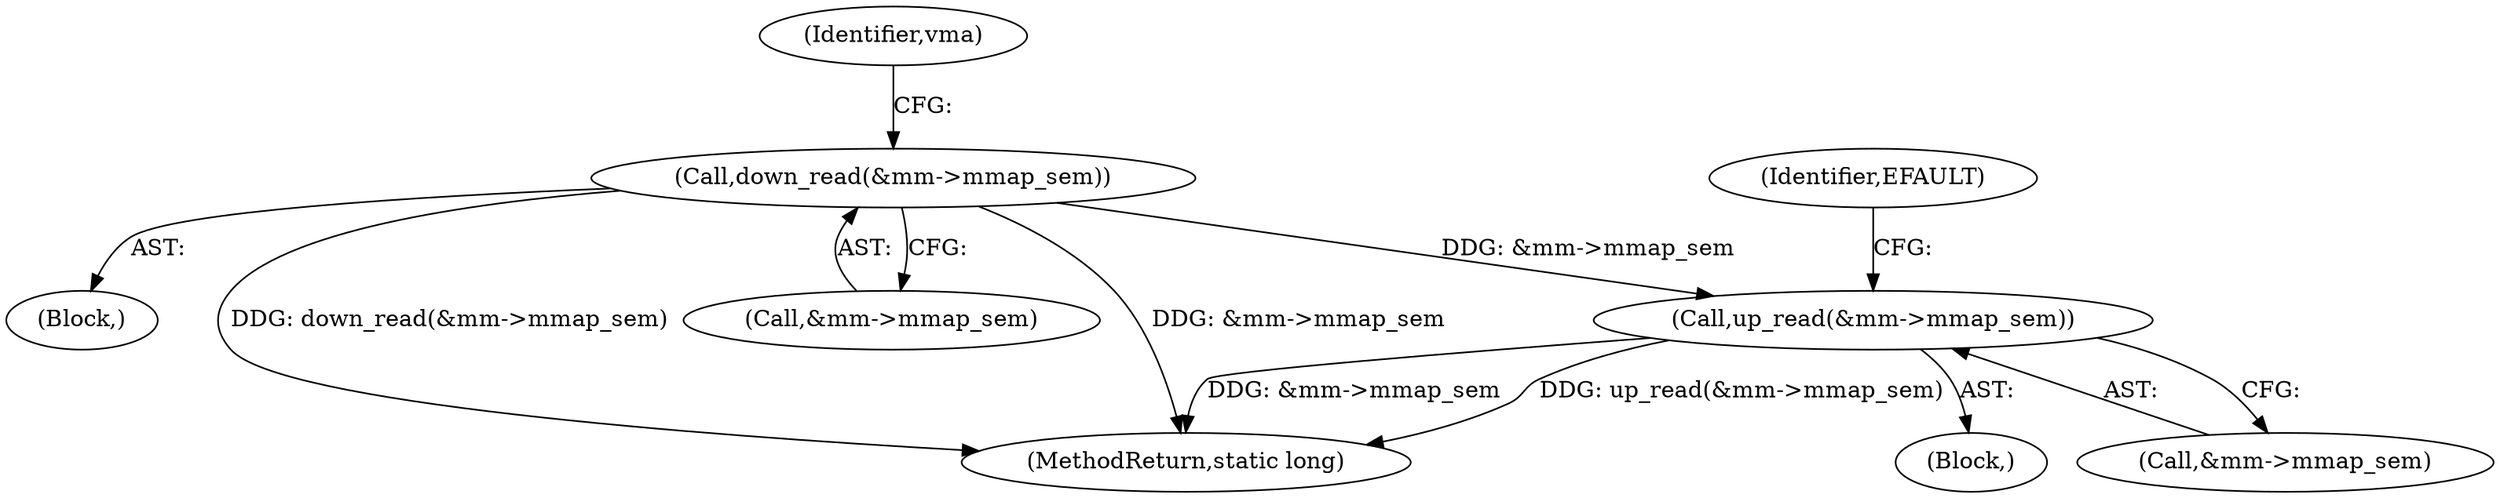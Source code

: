 digraph "0_linux_73223e4e2e3867ebf033a5a8eb2e5df0158ccc99@API" {
"1000174" [label="(Call,down_read(&mm->mmap_sem))"];
"1000191" [label="(Call,up_read(&mm->mmap_sem))"];
"1000174" [label="(Call,down_read(&mm->mmap_sem))"];
"1000180" [label="(Identifier,vma)"];
"1000365" [label="(MethodReturn,static long)"];
"1000191" [label="(Call,up_read(&mm->mmap_sem))"];
"1000173" [label="(Block,)"];
"1000192" [label="(Call,&mm->mmap_sem)"];
"1000190" [label="(Block,)"];
"1000175" [label="(Call,&mm->mmap_sem)"];
"1000198" [label="(Identifier,EFAULT)"];
"1000174" -> "1000173"  [label="AST: "];
"1000174" -> "1000175"  [label="CFG: "];
"1000175" -> "1000174"  [label="AST: "];
"1000180" -> "1000174"  [label="CFG: "];
"1000174" -> "1000365"  [label="DDG: down_read(&mm->mmap_sem)"];
"1000174" -> "1000365"  [label="DDG: &mm->mmap_sem"];
"1000174" -> "1000191"  [label="DDG: &mm->mmap_sem"];
"1000191" -> "1000190"  [label="AST: "];
"1000191" -> "1000192"  [label="CFG: "];
"1000192" -> "1000191"  [label="AST: "];
"1000198" -> "1000191"  [label="CFG: "];
"1000191" -> "1000365"  [label="DDG: up_read(&mm->mmap_sem)"];
"1000191" -> "1000365"  [label="DDG: &mm->mmap_sem"];
}
